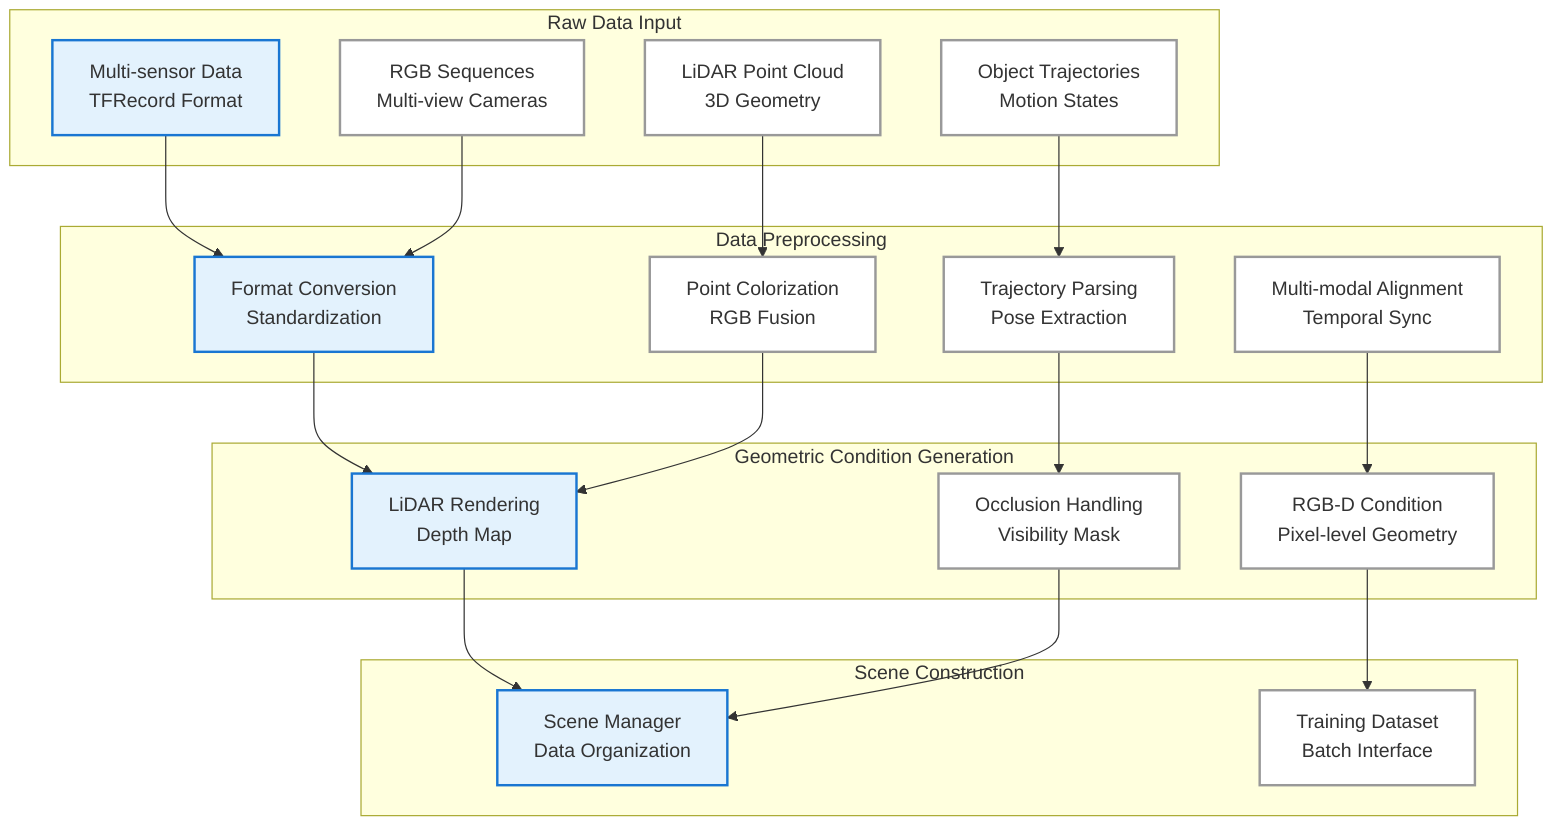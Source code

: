 flowchart TD
    subgraph RawData["Raw Data Input"]
        A["Multi-sensor Data<br/>TFRecord Format"]
        B["RGB Sequences<br/>Multi-view Cameras"]
        C["LiDAR Point Cloud<br/>3D Geometry"]
        D["Object Trajectories<br/>Motion States"]
    end
    
    subgraph Preprocessing["Data Preprocessing"]
        E["Format Conversion<br/>Standardization"]
        F["Point Colorization<br/>RGB Fusion"]
        G["Trajectory Parsing<br/>Pose Extraction"]
        H["Multi-modal Alignment<br/>Temporal Sync"]
    end
    
    subgraph ConditionGen["Geometric Condition Generation"]
        I["LiDAR Rendering<br/>Depth Map"]
        J["Occlusion Handling<br/>Visibility Mask"]
        K["RGB-D Condition<br/>Pixel-level Geometry"]
    end
    
    subgraph SceneConstruction["Scene Construction"]
        L["Scene Manager<br/>Data Organization"]
        M["Training Dataset<br/>Batch Interface"]
    end
    
    A --> E
    B --> E
    C --> F
    D --> G
    
    E --> I
    F --> I
    G --> J
    H --> K
    
    I --> L
    J --> L
    K --> M
    
    classDef normalStyle fill:#FFFFFF,stroke:#999999,stroke-width:2px
    classDef importantStyle fill:#E3F2FD,stroke:#1976D2,stroke-width:2px
    
    class A,E,I,L importantStyle
    class B,C,D,F,G,H,J,K,M normalStyle